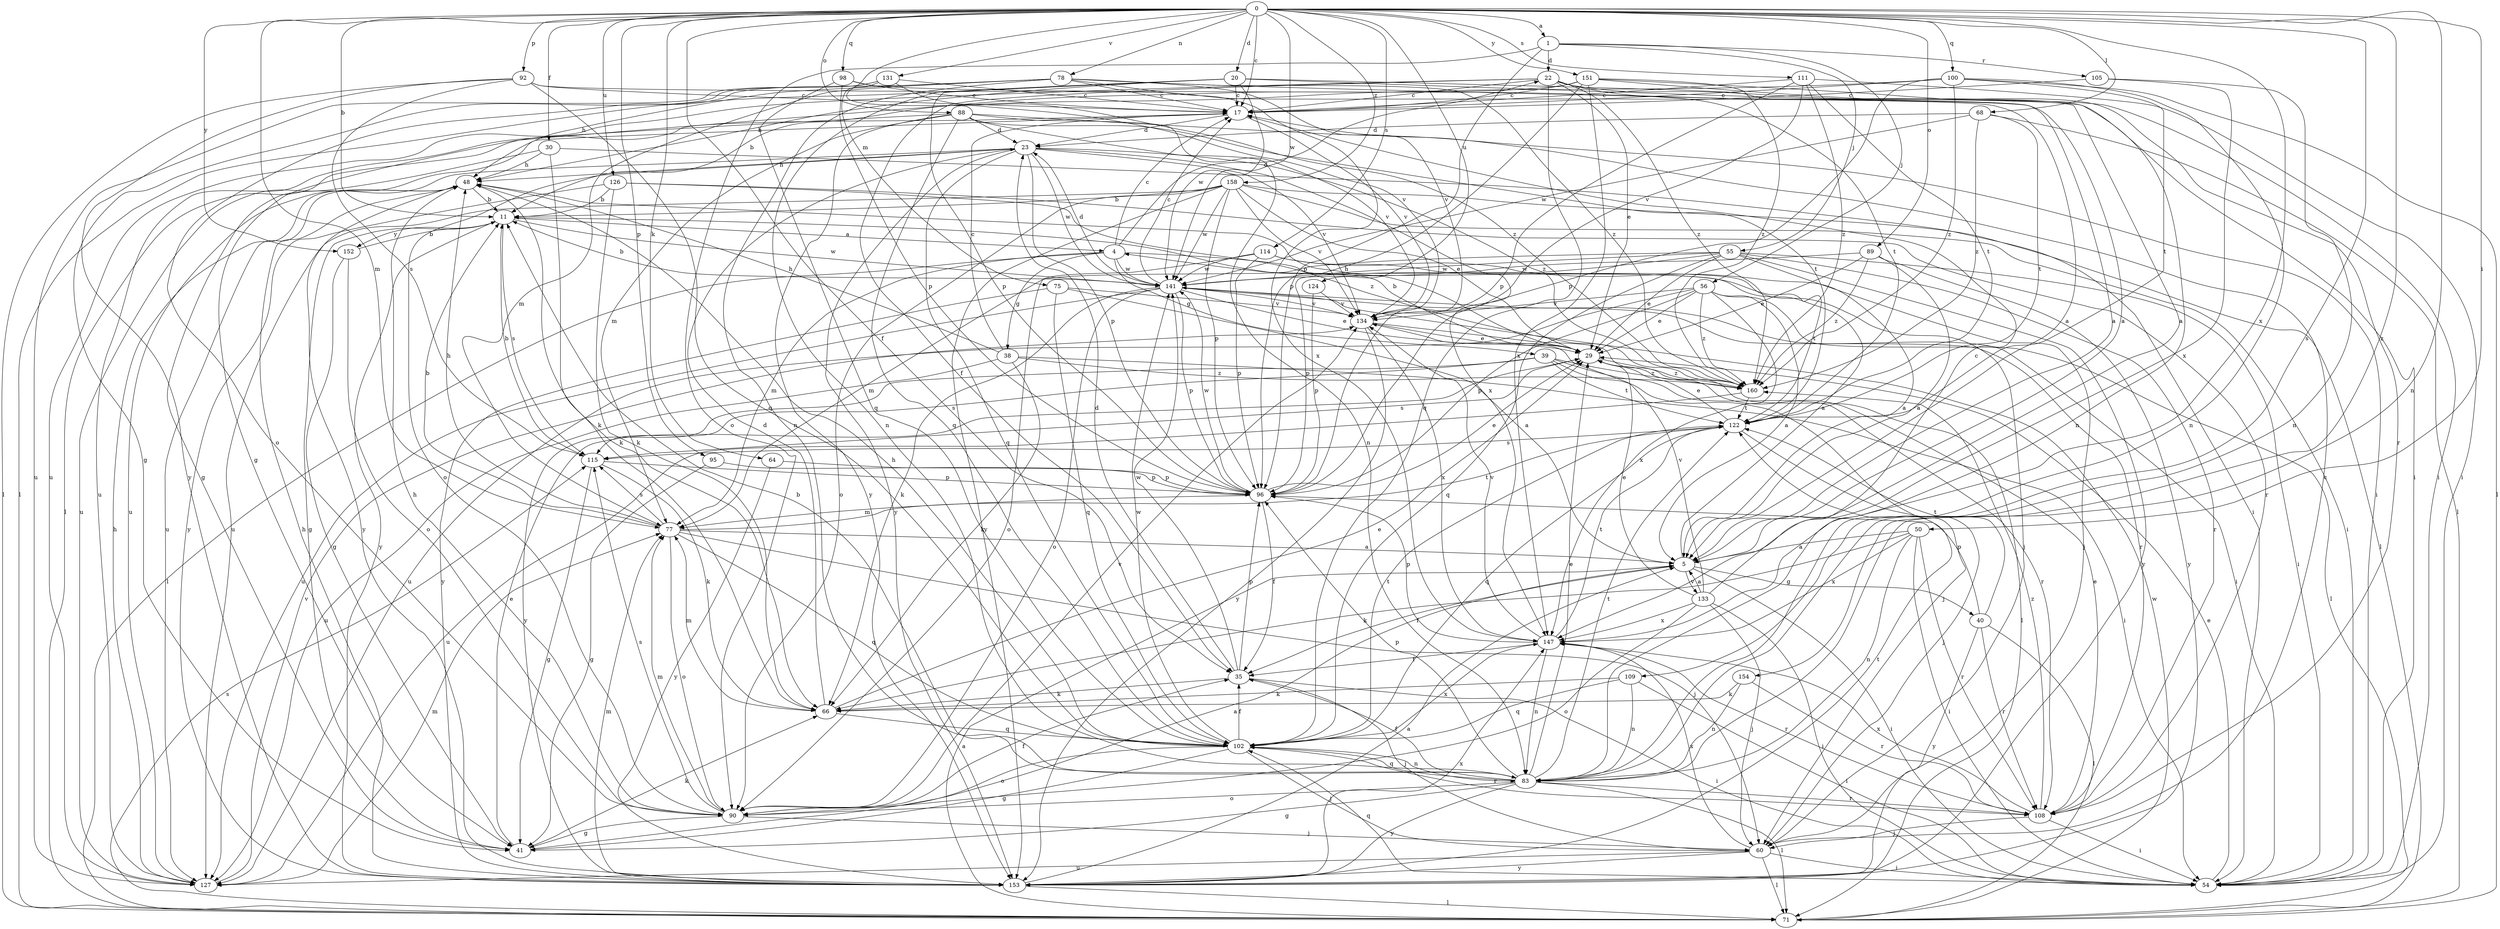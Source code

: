strict digraph  {
0;
1;
4;
5;
11;
17;
20;
22;
23;
29;
30;
35;
38;
39;
40;
41;
48;
50;
54;
55;
56;
60;
64;
66;
68;
71;
75;
77;
78;
83;
88;
89;
90;
92;
95;
96;
98;
100;
102;
105;
108;
109;
111;
114;
115;
122;
124;
126;
127;
131;
133;
134;
141;
147;
151;
152;
153;
154;
158;
160;
0 -> 1  [label=a];
0 -> 11  [label=b];
0 -> 17  [label=c];
0 -> 20  [label=d];
0 -> 30  [label=f];
0 -> 35  [label=f];
0 -> 50  [label=i];
0 -> 64  [label=k];
0 -> 68  [label=l];
0 -> 75  [label=m];
0 -> 77  [label=m];
0 -> 78  [label=n];
0 -> 83  [label=n];
0 -> 88  [label=o];
0 -> 89  [label=o];
0 -> 92  [label=p];
0 -> 95  [label=p];
0 -> 98  [label=q];
0 -> 100  [label=q];
0 -> 109  [label=s];
0 -> 111  [label=s];
0 -> 114  [label=s];
0 -> 124  [label=u];
0 -> 126  [label=u];
0 -> 131  [label=v];
0 -> 141  [label=w];
0 -> 147  [label=x];
0 -> 151  [label=y];
0 -> 152  [label=y];
0 -> 154  [label=z];
0 -> 158  [label=z];
1 -> 22  [label=d];
1 -> 55  [label=j];
1 -> 56  [label=j];
1 -> 90  [label=o];
1 -> 96  [label=p];
1 -> 105  [label=r];
4 -> 17  [label=c];
4 -> 22  [label=d];
4 -> 38  [label=g];
4 -> 39  [label=g];
4 -> 60  [label=j];
4 -> 71  [label=l];
4 -> 77  [label=m];
4 -> 141  [label=w];
5 -> 4  [label=a];
5 -> 35  [label=f];
5 -> 40  [label=g];
5 -> 54  [label=i];
5 -> 133  [label=v];
11 -> 4  [label=a];
11 -> 41  [label=g];
11 -> 115  [label=s];
11 -> 141  [label=w];
11 -> 152  [label=y];
11 -> 153  [label=y];
17 -> 23  [label=d];
17 -> 41  [label=g];
17 -> 71  [label=l];
17 -> 134  [label=v];
20 -> 5  [label=a];
20 -> 17  [label=c];
20 -> 48  [label=h];
20 -> 54  [label=i];
20 -> 71  [label=l];
20 -> 83  [label=n];
20 -> 96  [label=p];
20 -> 141  [label=w];
22 -> 17  [label=c];
22 -> 29  [label=e];
22 -> 35  [label=f];
22 -> 54  [label=i];
22 -> 102  [label=q];
22 -> 122  [label=t];
22 -> 127  [label=u];
22 -> 160  [label=z];
23 -> 48  [label=h];
23 -> 90  [label=o];
23 -> 96  [label=p];
23 -> 102  [label=q];
23 -> 127  [label=u];
23 -> 134  [label=v];
23 -> 141  [label=w];
23 -> 147  [label=x];
23 -> 153  [label=y];
23 -> 160  [label=z];
29 -> 11  [label=b];
29 -> 48  [label=h];
29 -> 115  [label=s];
29 -> 160  [label=z];
30 -> 48  [label=h];
30 -> 54  [label=i];
30 -> 66  [label=k];
30 -> 127  [label=u];
35 -> 23  [label=d];
35 -> 54  [label=i];
35 -> 60  [label=j];
35 -> 66  [label=k];
35 -> 96  [label=p];
35 -> 141  [label=w];
38 -> 17  [label=c];
38 -> 48  [label=h];
38 -> 54  [label=i];
38 -> 66  [label=k];
38 -> 127  [label=u];
38 -> 160  [label=z];
39 -> 60  [label=j];
39 -> 108  [label=r];
39 -> 115  [label=s];
39 -> 122  [label=t];
39 -> 153  [label=y];
39 -> 160  [label=z];
40 -> 71  [label=l];
40 -> 96  [label=p];
40 -> 108  [label=r];
40 -> 122  [label=t];
40 -> 153  [label=y];
41 -> 5  [label=a];
41 -> 29  [label=e];
41 -> 66  [label=k];
48 -> 11  [label=b];
48 -> 66  [label=k];
48 -> 127  [label=u];
48 -> 153  [label=y];
50 -> 5  [label=a];
50 -> 54  [label=i];
50 -> 66  [label=k];
50 -> 83  [label=n];
50 -> 108  [label=r];
50 -> 147  [label=x];
54 -> 29  [label=e];
54 -> 102  [label=q];
55 -> 29  [label=e];
55 -> 54  [label=i];
55 -> 60  [label=j];
55 -> 77  [label=m];
55 -> 96  [label=p];
55 -> 102  [label=q];
55 -> 108  [label=r];
55 -> 141  [label=w];
55 -> 153  [label=y];
56 -> 5  [label=a];
56 -> 29  [label=e];
56 -> 71  [label=l];
56 -> 96  [label=p];
56 -> 127  [label=u];
56 -> 134  [label=v];
56 -> 147  [label=x];
56 -> 160  [label=z];
60 -> 17  [label=c];
60 -> 54  [label=i];
60 -> 71  [label=l];
60 -> 127  [label=u];
60 -> 147  [label=x];
60 -> 153  [label=y];
64 -> 96  [label=p];
64 -> 153  [label=y];
66 -> 23  [label=d];
66 -> 29  [label=e];
66 -> 77  [label=m];
66 -> 102  [label=q];
68 -> 23  [label=d];
68 -> 71  [label=l];
68 -> 122  [label=t];
68 -> 141  [label=w];
68 -> 160  [label=z];
71 -> 5  [label=a];
71 -> 115  [label=s];
71 -> 141  [label=w];
75 -> 5  [label=a];
75 -> 102  [label=q];
75 -> 134  [label=v];
75 -> 153  [label=y];
77 -> 5  [label=a];
77 -> 11  [label=b];
77 -> 48  [label=h];
77 -> 60  [label=j];
77 -> 90  [label=o];
77 -> 102  [label=q];
77 -> 115  [label=s];
77 -> 122  [label=t];
78 -> 5  [label=a];
78 -> 17  [label=c];
78 -> 48  [label=h];
78 -> 77  [label=m];
78 -> 83  [label=n];
78 -> 90  [label=o];
78 -> 134  [label=v];
78 -> 147  [label=x];
78 -> 160  [label=z];
83 -> 11  [label=b];
83 -> 29  [label=e];
83 -> 35  [label=f];
83 -> 41  [label=g];
83 -> 71  [label=l];
83 -> 90  [label=o];
83 -> 96  [label=p];
83 -> 102  [label=q];
83 -> 108  [label=r];
83 -> 122  [label=t];
83 -> 153  [label=y];
88 -> 23  [label=d];
88 -> 54  [label=i];
88 -> 77  [label=m];
88 -> 83  [label=n];
88 -> 102  [label=q];
88 -> 122  [label=t];
88 -> 127  [label=u];
88 -> 134  [label=v];
88 -> 153  [label=y];
89 -> 5  [label=a];
89 -> 29  [label=e];
89 -> 141  [label=w];
89 -> 153  [label=y];
89 -> 160  [label=z];
90 -> 35  [label=f];
90 -> 41  [label=g];
90 -> 48  [label=h];
90 -> 60  [label=j];
90 -> 77  [label=m];
90 -> 115  [label=s];
90 -> 134  [label=v];
92 -> 5  [label=a];
92 -> 17  [label=c];
92 -> 71  [label=l];
92 -> 102  [label=q];
92 -> 115  [label=s];
92 -> 153  [label=y];
95 -> 41  [label=g];
95 -> 96  [label=p];
96 -> 29  [label=e];
96 -> 35  [label=f];
96 -> 77  [label=m];
96 -> 141  [label=w];
98 -> 5  [label=a];
98 -> 17  [label=c];
98 -> 96  [label=p];
98 -> 102  [label=q];
100 -> 17  [label=c];
100 -> 41  [label=g];
100 -> 71  [label=l];
100 -> 83  [label=n];
100 -> 96  [label=p];
100 -> 122  [label=t];
100 -> 160  [label=z];
102 -> 35  [label=f];
102 -> 41  [label=g];
102 -> 48  [label=h];
102 -> 60  [label=j];
102 -> 83  [label=n];
102 -> 90  [label=o];
102 -> 108  [label=r];
102 -> 122  [label=t];
102 -> 141  [label=w];
102 -> 147  [label=x];
105 -> 17  [label=c];
105 -> 83  [label=n];
105 -> 147  [label=x];
108 -> 29  [label=e];
108 -> 54  [label=i];
108 -> 60  [label=j];
108 -> 147  [label=x];
108 -> 160  [label=z];
109 -> 54  [label=i];
109 -> 66  [label=k];
109 -> 83  [label=n];
109 -> 102  [label=q];
111 -> 17  [label=c];
111 -> 54  [label=i];
111 -> 96  [label=p];
111 -> 122  [label=t];
111 -> 134  [label=v];
111 -> 160  [label=z];
114 -> 5  [label=a];
114 -> 90  [label=o];
114 -> 96  [label=p];
114 -> 122  [label=t];
114 -> 141  [label=w];
115 -> 11  [label=b];
115 -> 41  [label=g];
115 -> 66  [label=k];
115 -> 96  [label=p];
122 -> 29  [label=e];
122 -> 60  [label=j];
122 -> 102  [label=q];
122 -> 115  [label=s];
124 -> 96  [label=p];
124 -> 134  [label=v];
126 -> 11  [label=b];
126 -> 66  [label=k];
126 -> 108  [label=r];
126 -> 153  [label=y];
126 -> 160  [label=z];
127 -> 48  [label=h];
127 -> 77  [label=m];
127 -> 134  [label=v];
131 -> 17  [label=c];
131 -> 41  [label=g];
131 -> 127  [label=u];
131 -> 134  [label=v];
131 -> 160  [label=z];
133 -> 5  [label=a];
133 -> 17  [label=c];
133 -> 29  [label=e];
133 -> 54  [label=i];
133 -> 60  [label=j];
133 -> 90  [label=o];
133 -> 134  [label=v];
133 -> 147  [label=x];
134 -> 29  [label=e];
134 -> 71  [label=l];
134 -> 147  [label=x];
134 -> 153  [label=y];
141 -> 11  [label=b];
141 -> 17  [label=c];
141 -> 23  [label=d];
141 -> 29  [label=e];
141 -> 54  [label=i];
141 -> 66  [label=k];
141 -> 90  [label=o];
141 -> 96  [label=p];
141 -> 108  [label=r];
141 -> 127  [label=u];
141 -> 134  [label=v];
147 -> 35  [label=f];
147 -> 83  [label=n];
147 -> 96  [label=p];
147 -> 108  [label=r];
147 -> 122  [label=t];
147 -> 134  [label=v];
151 -> 11  [label=b];
151 -> 17  [label=c];
151 -> 83  [label=n];
151 -> 96  [label=p];
151 -> 108  [label=r];
151 -> 147  [label=x];
151 -> 160  [label=z];
152 -> 11  [label=b];
152 -> 41  [label=g];
152 -> 90  [label=o];
153 -> 5  [label=a];
153 -> 48  [label=h];
153 -> 71  [label=l];
153 -> 77  [label=m];
153 -> 122  [label=t];
153 -> 147  [label=x];
154 -> 66  [label=k];
154 -> 83  [label=n];
154 -> 108  [label=r];
158 -> 11  [label=b];
158 -> 29  [label=e];
158 -> 54  [label=i];
158 -> 71  [label=l];
158 -> 90  [label=o];
158 -> 96  [label=p];
158 -> 127  [label=u];
158 -> 134  [label=v];
158 -> 141  [label=w];
158 -> 153  [label=y];
160 -> 122  [label=t];
160 -> 127  [label=u];
}
